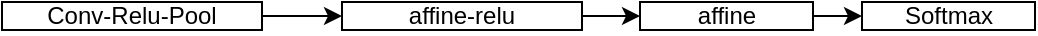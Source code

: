 <mxfile version="13.1.3">
    <diagram id="6hGFLwfOUW9BJ-s0fimq" name="Page-1">
        <mxGraphModel dx="675" dy="484" grid="1" gridSize="10" guides="1" tooltips="1" connect="1" arrows="1" fold="1" page="1" pageScale="1" pageWidth="827" pageHeight="1169" math="0" shadow="0">
            <root>
                <mxCell id="0"/>
                <mxCell id="1" parent="0"/>
                <mxCell id="2" value="Conv-Relu-Pool" style="rounded=0;whiteSpace=wrap;html=1;" vertex="1" parent="1">
                    <mxGeometry x="60" y="170" width="130" height="14" as="geometry"/>
                </mxCell>
                <mxCell id="8" style="edgeStyle=orthogonalEdgeStyle;rounded=0;orthogonalLoop=1;jettySize=auto;html=1;entryX=0;entryY=0.5;entryDx=0;entryDy=0;exitX=1;exitY=0.5;exitDx=0;exitDy=0;" edge="1" parent="1" source="2" target="7">
                    <mxGeometry relative="1" as="geometry">
                        <mxPoint x="240" y="185" as="sourcePoint"/>
                    </mxGeometry>
                </mxCell>
                <mxCell id="13" value="" style="edgeStyle=orthogonalEdgeStyle;rounded=0;orthogonalLoop=1;jettySize=auto;html=1;" edge="1" parent="1" source="7" target="10">
                    <mxGeometry relative="1" as="geometry"/>
                </mxCell>
                <mxCell id="7" value="affine-relu" style="rounded=0;whiteSpace=wrap;html=1;" vertex="1" parent="1">
                    <mxGeometry x="230" y="170" width="120" height="14" as="geometry"/>
                </mxCell>
                <mxCell id="15" value="" style="edgeStyle=orthogonalEdgeStyle;rounded=0;orthogonalLoop=1;jettySize=auto;html=1;" edge="1" parent="1" source="10" target="14">
                    <mxGeometry relative="1" as="geometry"/>
                </mxCell>
                <mxCell id="10" value="affine" style="rounded=0;whiteSpace=wrap;html=1;" vertex="1" parent="1">
                    <mxGeometry x="379" y="170" width="86.5" height="14" as="geometry"/>
                </mxCell>
                <mxCell id="14" value="Softmax" style="rounded=0;whiteSpace=wrap;html=1;" vertex="1" parent="1">
                    <mxGeometry x="490" y="170" width="86.5" height="14" as="geometry"/>
                </mxCell>
            </root>
        </mxGraphModel>
    </diagram>
</mxfile>